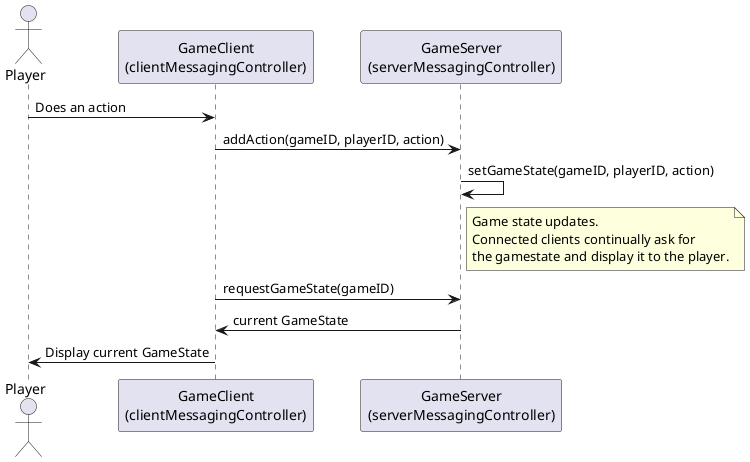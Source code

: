 @startuml
Actor Player as player
participant "GameClient\n(clientMessagingController)" as GameClient
participant "GameServer\n(serverMessagingController)" as GameServer

' Player initiates an action
player -> GameClient : Does an action

' GameClient sends action to GameServer
GameClient -> GameServer : addAction(gameID, playerID, action)

' Server processes action
GameServer -> GameServer : setGameState(gameID, playerID, action)

' Note on broadcasting to all clients
note right of GameServer: Game state updates.\nConnected clients continually ask for\nthe gamestate and display it to the player.

' Server broadcasts updated game state to all clients
GameClient -> GameServer : requestGameState(gameID)

GameServer -> GameClient : current GameState
GameClient -> player: Display current GameState



@enduml
